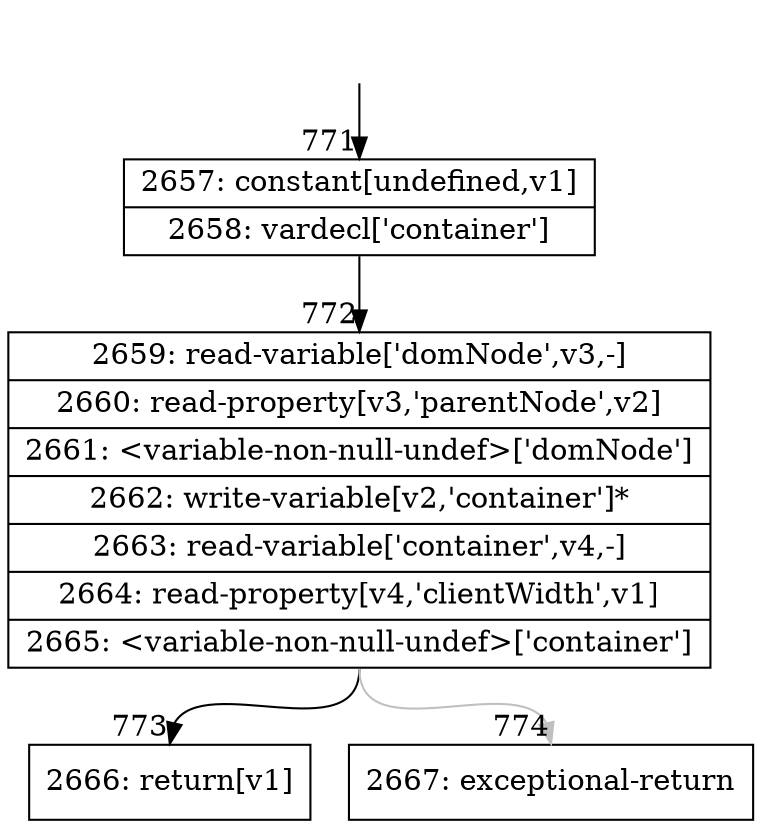 digraph {
rankdir="TD"
BB_entry85[shape=none,label=""];
BB_entry85 -> BB771 [tailport=s, headport=n, headlabel="    771"]
BB771 [shape=record label="{2657: constant[undefined,v1]|2658: vardecl['container']}" ] 
BB771 -> BB772 [tailport=s, headport=n, headlabel="      772"]
BB772 [shape=record label="{2659: read-variable['domNode',v3,-]|2660: read-property[v3,'parentNode',v2]|2661: \<variable-non-null-undef\>['domNode']|2662: write-variable[v2,'container']*|2663: read-variable['container',v4,-]|2664: read-property[v4,'clientWidth',v1]|2665: \<variable-non-null-undef\>['container']}" ] 
BB772 -> BB773 [tailport=s, headport=n, headlabel="      773"]
BB772 -> BB774 [tailport=s, headport=n, color=gray, headlabel="      774"]
BB773 [shape=record label="{2666: return[v1]}" ] 
BB774 [shape=record label="{2667: exceptional-return}" ] 
//#$~ 767
}
